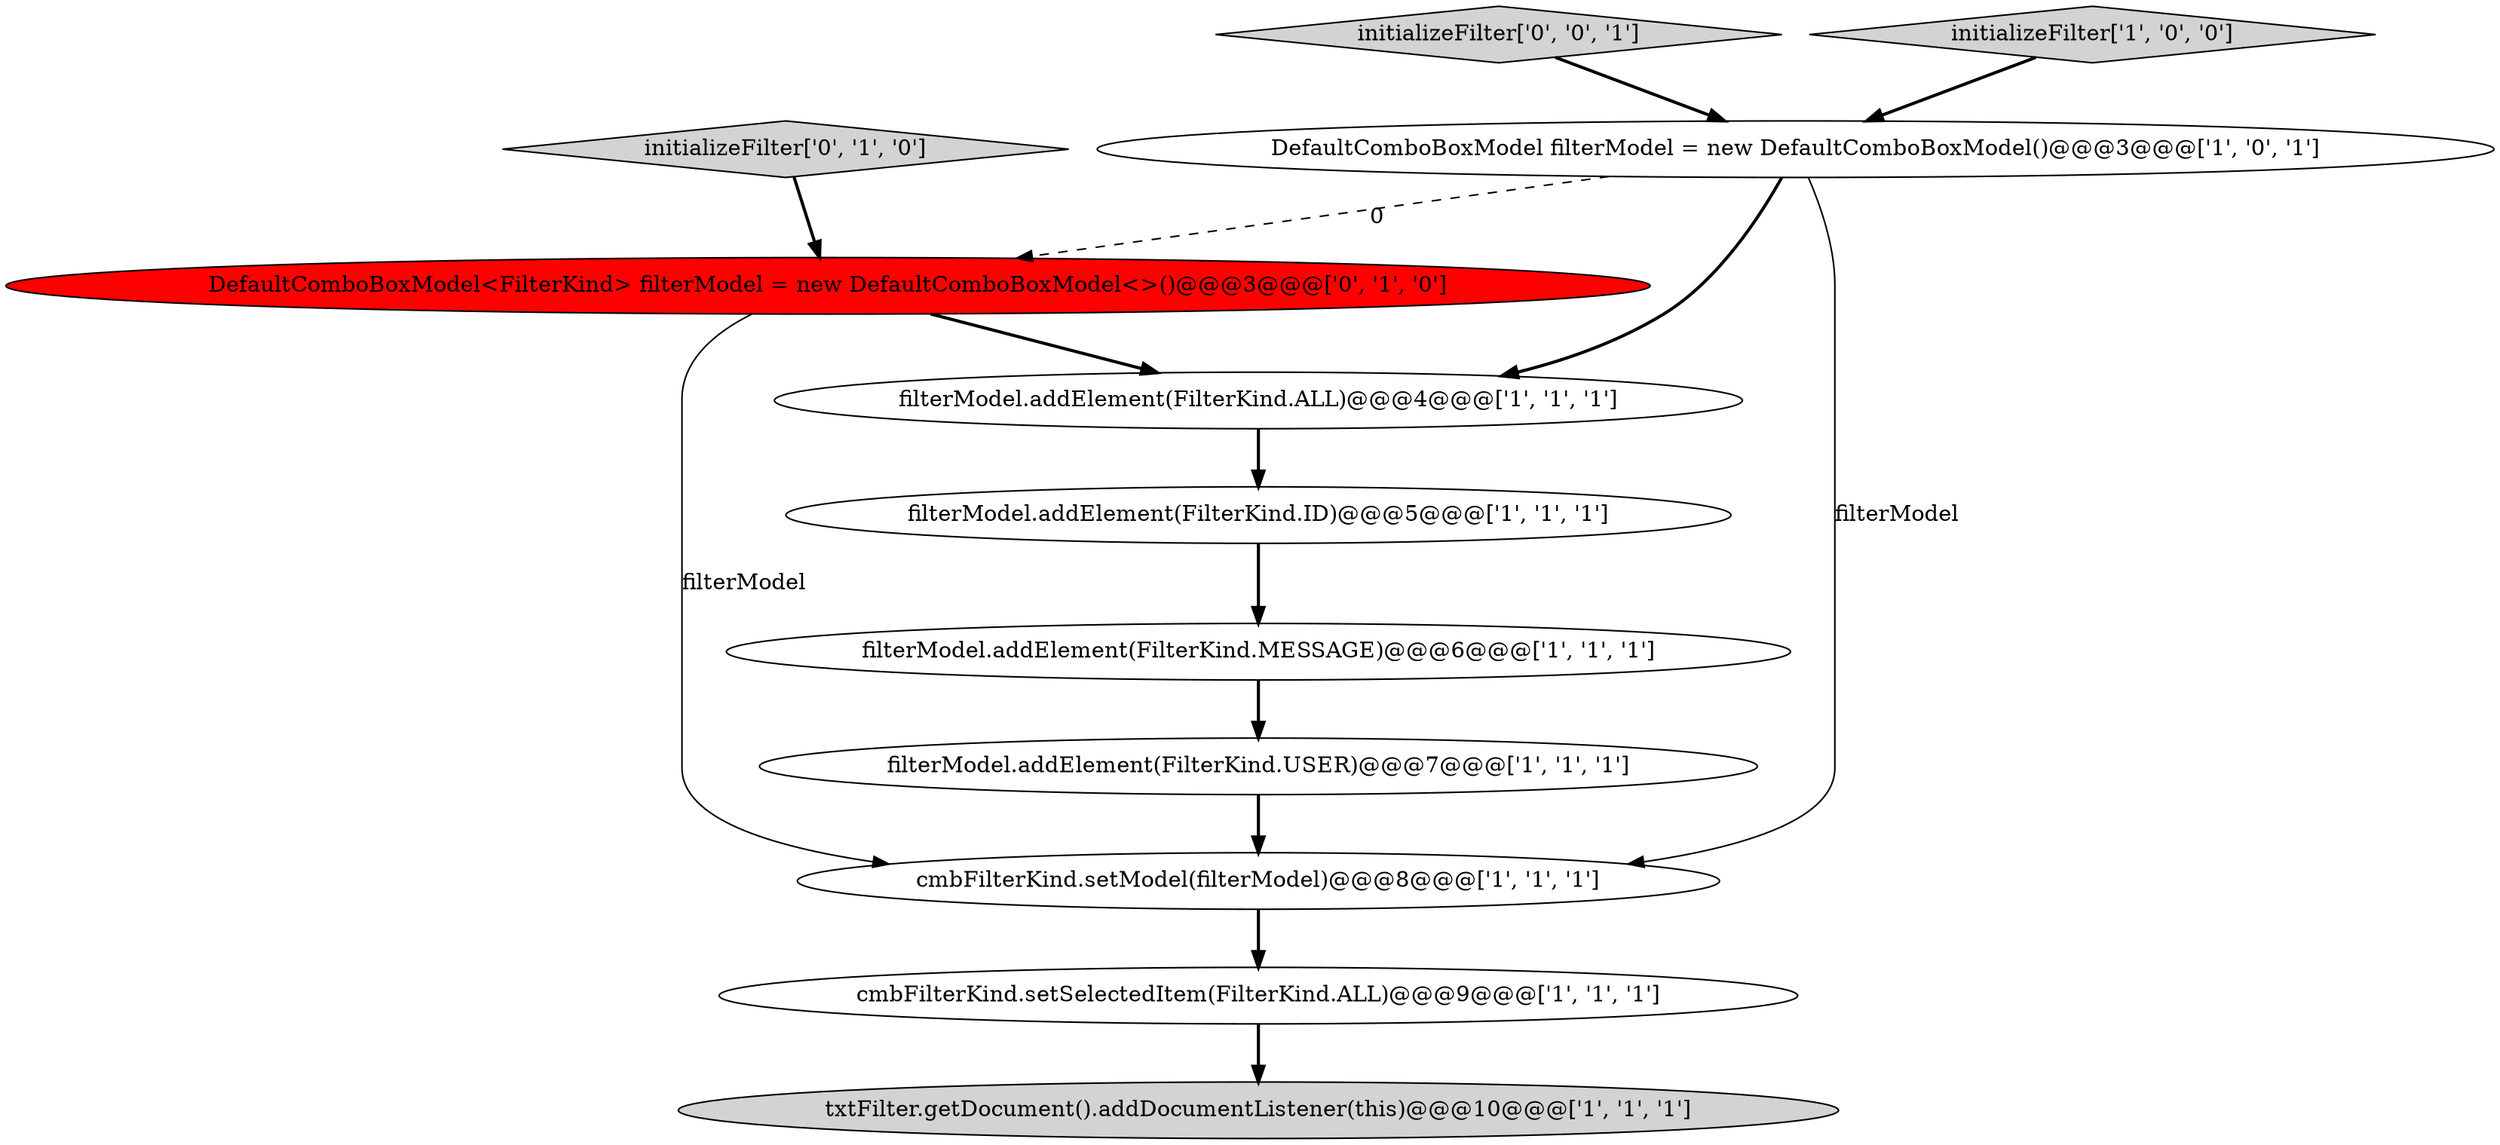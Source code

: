 digraph {
3 [style = filled, label = "cmbFilterKind.setSelectedItem(FilterKind.ALL)@@@9@@@['1', '1', '1']", fillcolor = white, shape = ellipse image = "AAA0AAABBB1BBB"];
1 [style = filled, label = "filterModel.addElement(FilterKind.ID)@@@5@@@['1', '1', '1']", fillcolor = white, shape = ellipse image = "AAA0AAABBB1BBB"];
7 [style = filled, label = "filterModel.addElement(FilterKind.USER)@@@7@@@['1', '1', '1']", fillcolor = white, shape = ellipse image = "AAA0AAABBB1BBB"];
9 [style = filled, label = "initializeFilter['0', '1', '0']", fillcolor = lightgray, shape = diamond image = "AAA0AAABBB2BBB"];
2 [style = filled, label = "filterModel.addElement(FilterKind.MESSAGE)@@@6@@@['1', '1', '1']", fillcolor = white, shape = ellipse image = "AAA0AAABBB1BBB"];
11 [style = filled, label = "initializeFilter['0', '0', '1']", fillcolor = lightgray, shape = diamond image = "AAA0AAABBB3BBB"];
5 [style = filled, label = "cmbFilterKind.setModel(filterModel)@@@8@@@['1', '1', '1']", fillcolor = white, shape = ellipse image = "AAA0AAABBB1BBB"];
10 [style = filled, label = "DefaultComboBoxModel<FilterKind> filterModel = new DefaultComboBoxModel<>()@@@3@@@['0', '1', '0']", fillcolor = red, shape = ellipse image = "AAA1AAABBB2BBB"];
8 [style = filled, label = "filterModel.addElement(FilterKind.ALL)@@@4@@@['1', '1', '1']", fillcolor = white, shape = ellipse image = "AAA0AAABBB1BBB"];
6 [style = filled, label = "txtFilter.getDocument().addDocumentListener(this)@@@10@@@['1', '1', '1']", fillcolor = lightgray, shape = ellipse image = "AAA0AAABBB1BBB"];
4 [style = filled, label = "DefaultComboBoxModel filterModel = new DefaultComboBoxModel()@@@3@@@['1', '0', '1']", fillcolor = white, shape = ellipse image = "AAA0AAABBB1BBB"];
0 [style = filled, label = "initializeFilter['1', '0', '0']", fillcolor = lightgray, shape = diamond image = "AAA0AAABBB1BBB"];
5->3 [style = bold, label=""];
8->1 [style = bold, label=""];
4->8 [style = bold, label=""];
3->6 [style = bold, label=""];
7->5 [style = bold, label=""];
1->2 [style = bold, label=""];
4->5 [style = solid, label="filterModel"];
10->5 [style = solid, label="filterModel"];
2->7 [style = bold, label=""];
9->10 [style = bold, label=""];
10->8 [style = bold, label=""];
4->10 [style = dashed, label="0"];
0->4 [style = bold, label=""];
11->4 [style = bold, label=""];
}
